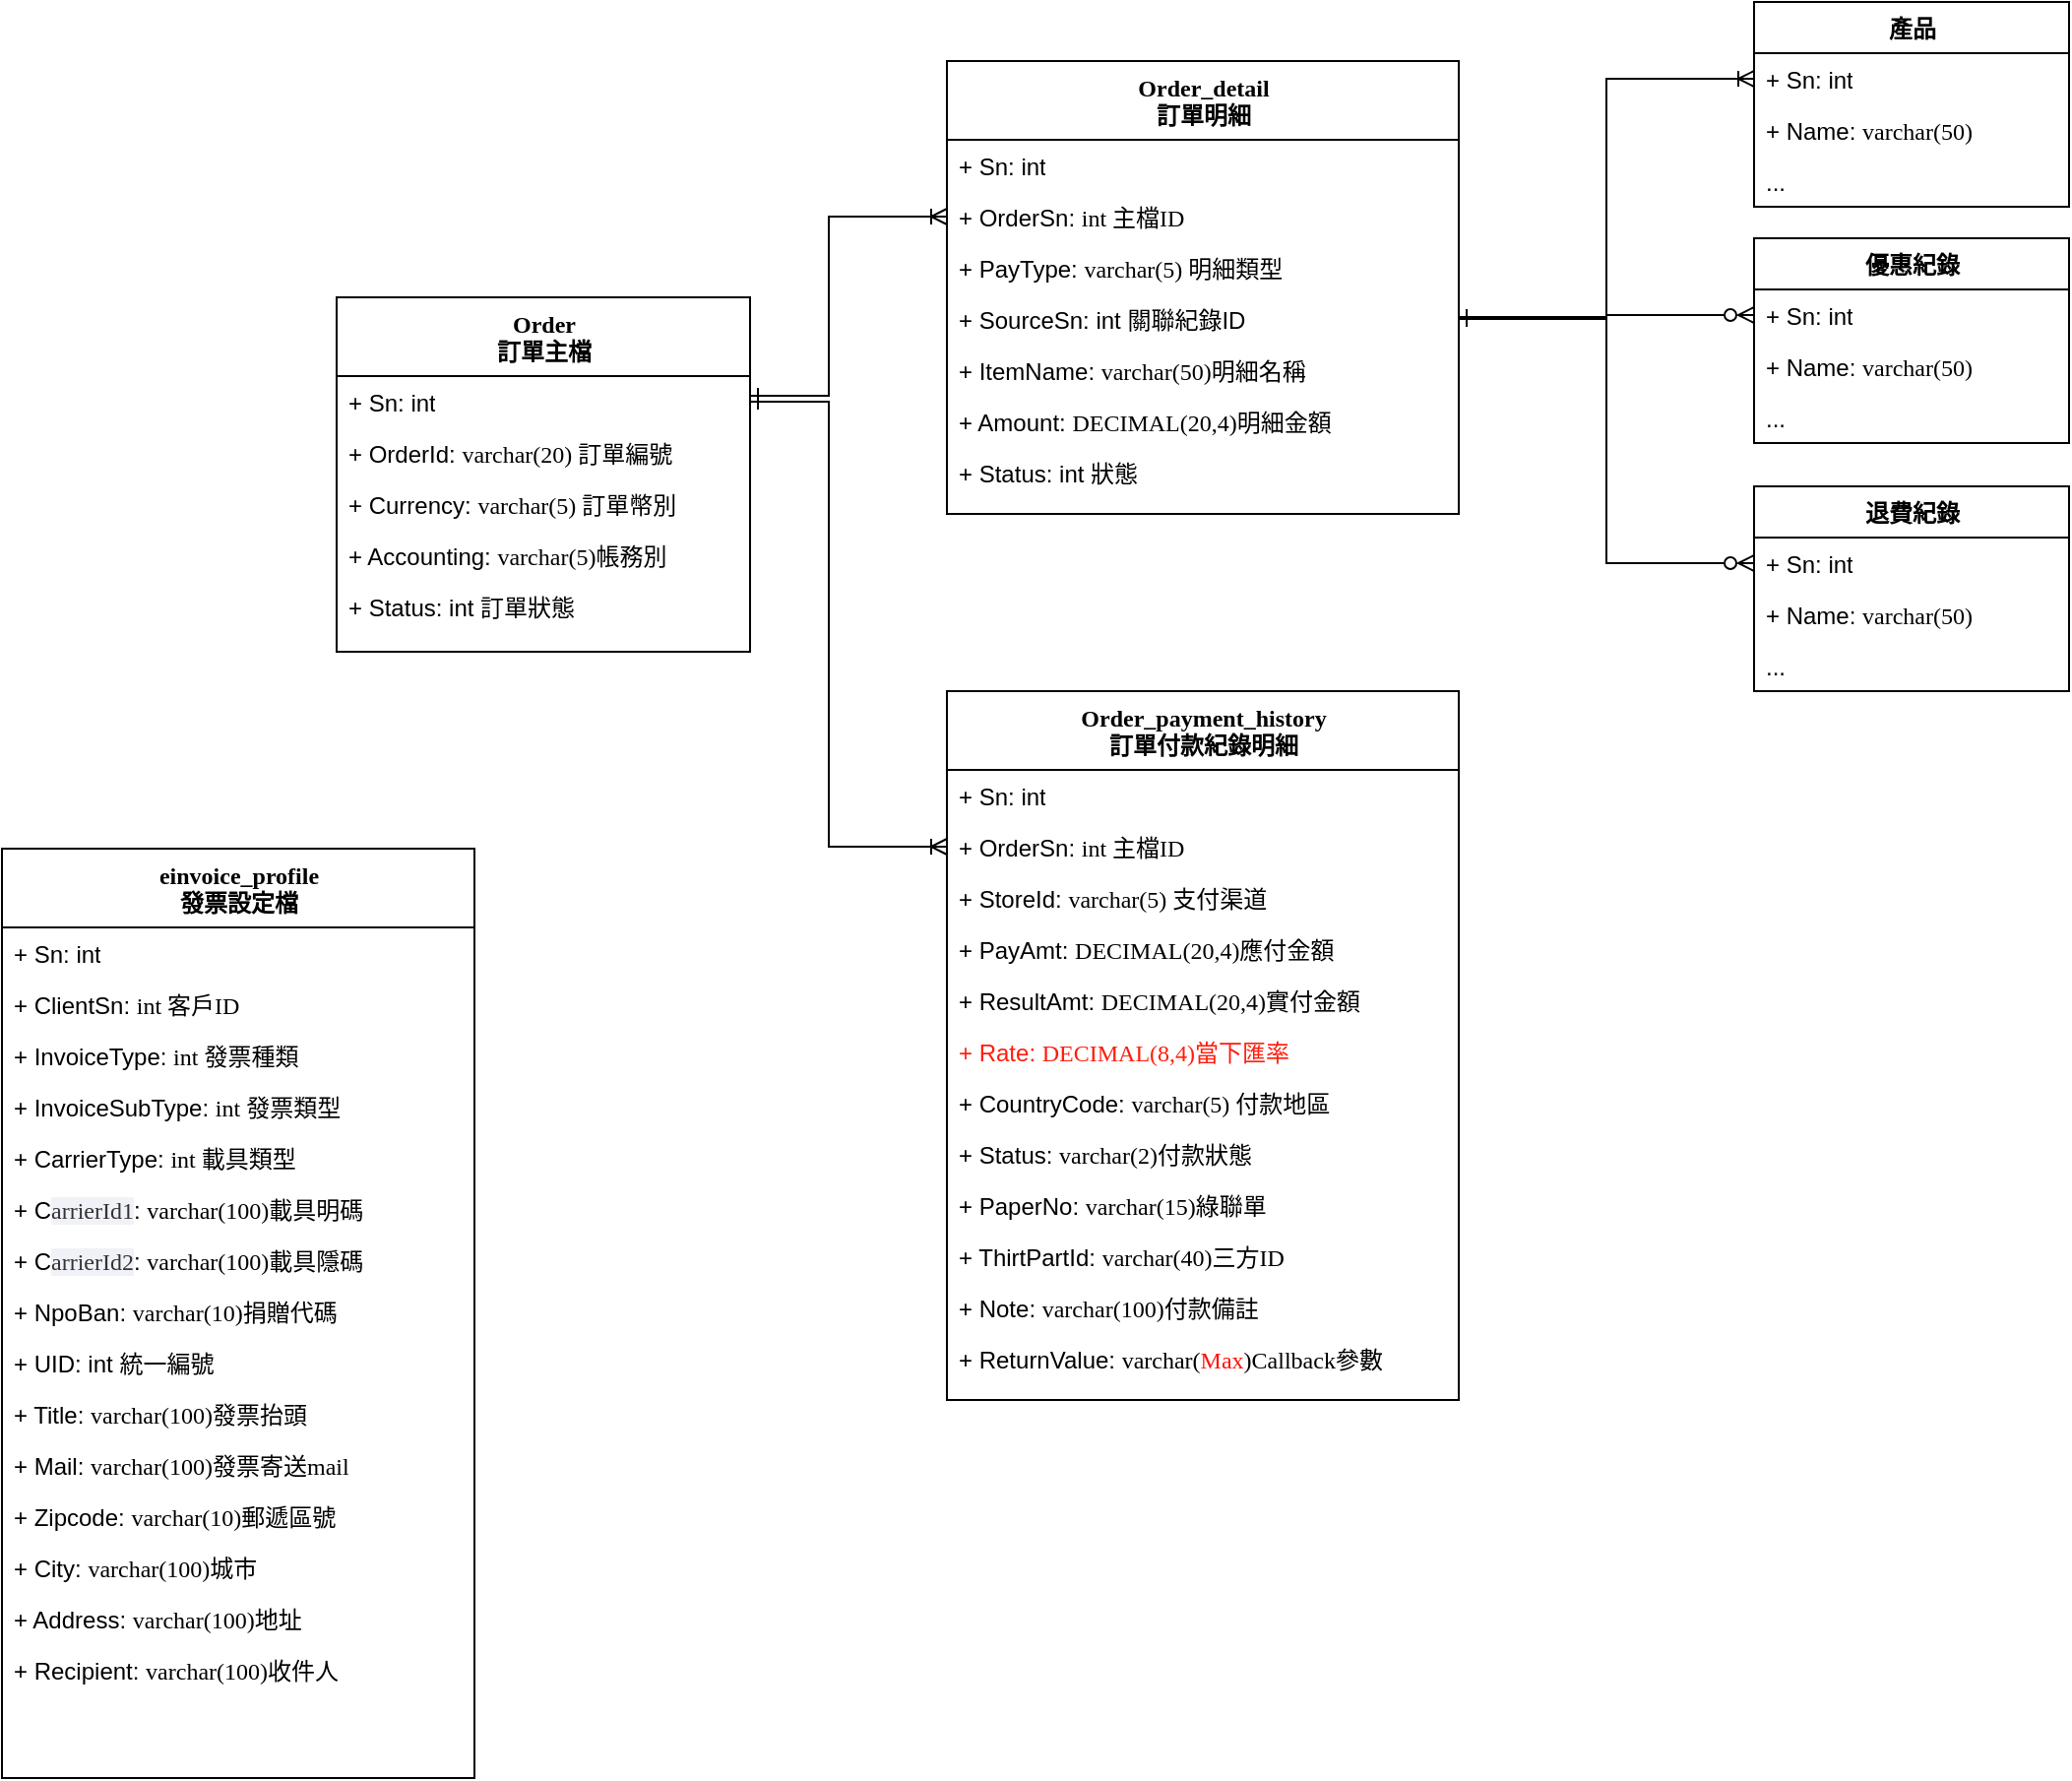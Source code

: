 <mxfile version="20.4.2" type="device" pages="5"><diagram name="Page-1" id="9f46799a-70d6-7492-0946-bef42562c5a5"><mxGraphModel dx="2668" dy="1438" grid="1" gridSize="10" guides="1" tooltips="1" connect="1" arrows="1" fold="1" page="1" pageScale="1" pageWidth="1100" pageHeight="850" background="none" math="0" shadow="0"><root><mxCell id="0"/><mxCell id="1" parent="0"/><mxCell id="JV2RdxhC_EIh5Uz_IQVz-21" style="edgeStyle=orthogonalEdgeStyle;rounded=0;orthogonalLoop=1;jettySize=auto;html=1;entryX=0;entryY=0.5;entryDx=0;entryDy=0;startArrow=ERone;startFill=0;endArrow=ERoneToMany;endFill=0;" edge="1" parent="1" source="JV2RdxhC_EIh5Uz_IQVz-2" target="JV2RdxhC_EIh5Uz_IQVz-14"><mxGeometry relative="1" as="geometry"><Array as="points"><mxPoint x="460" y="210"/><mxPoint x="460" y="119"/></Array></mxGeometry></mxCell><mxCell id="JV2RdxhC_EIh5Uz_IQVz-2" value="Order&lt;br&gt;訂單主檔" style="swimlane;html=1;fontStyle=1;align=center;verticalAlign=top;childLayout=stackLayout;horizontal=1;startSize=40;horizontalStack=0;resizeParent=1;resizeLast=0;collapsible=1;marginBottom=0;swimlaneFillColor=#ffffff;rounded=0;shadow=0;comic=0;labelBackgroundColor=none;strokeWidth=1;fillColor=none;fontFamily=Verdana;fontSize=12" vertex="1" parent="1"><mxGeometry x="210" y="160" width="210" height="180" as="geometry"/></mxCell><mxCell id="JV2RdxhC_EIh5Uz_IQVz-3" value="+ Sn: int" style="text;html=1;strokeColor=none;fillColor=none;align=left;verticalAlign=top;spacingLeft=4;spacingRight=4;whiteSpace=wrap;overflow=hidden;rotatable=0;points=[[0,0.5],[1,0.5]];portConstraint=eastwest;" vertex="1" parent="JV2RdxhC_EIh5Uz_IQVz-2"><mxGeometry y="40" width="210" height="26" as="geometry"/></mxCell><mxCell id="JV2RdxhC_EIh5Uz_IQVz-4" value="+ OrderId:&amp;nbsp;&lt;span style=&quot;font-family: 宋体; text-align: center; background-color: rgb(255, 255, 255);&quot;&gt;varchar(20) 訂單編號&lt;/span&gt;" style="text;html=1;strokeColor=none;fillColor=none;align=left;verticalAlign=top;spacingLeft=4;spacingRight=4;whiteSpace=wrap;overflow=hidden;rotatable=0;points=[[0,0.5],[1,0.5]];portConstraint=eastwest;" vertex="1" parent="JV2RdxhC_EIh5Uz_IQVz-2"><mxGeometry y="66" width="210" height="26" as="geometry"/></mxCell><mxCell id="JV2RdxhC_EIh5Uz_IQVz-5" value="+ Currency:&amp;nbsp;&lt;span style=&quot;font-family: 宋体; text-align: center; background-color: rgb(255, 255, 255);&quot;&gt;varchar(5) 訂單幣別&lt;/span&gt;" style="text;html=1;strokeColor=none;fillColor=none;align=left;verticalAlign=top;spacingLeft=4;spacingRight=4;whiteSpace=wrap;overflow=hidden;rotatable=0;points=[[0,0.5],[1,0.5]];portConstraint=eastwest;" vertex="1" parent="JV2RdxhC_EIh5Uz_IQVz-2"><mxGeometry y="92" width="210" height="26" as="geometry"/></mxCell><mxCell id="JV2RdxhC_EIh5Uz_IQVz-6" value="+ Accounting:&amp;nbsp;&lt;span style=&quot;font-family: 宋体; text-align: center; background-color: rgb(255, 255, 255);&quot;&gt;varchar(5)帳務別&lt;/span&gt;" style="text;html=1;strokeColor=none;fillColor=none;align=left;verticalAlign=top;spacingLeft=4;spacingRight=4;whiteSpace=wrap;overflow=hidden;rotatable=0;points=[[0,0.5],[1,0.5]];portConstraint=eastwest;" vertex="1" parent="JV2RdxhC_EIh5Uz_IQVz-2"><mxGeometry y="118" width="210" height="26" as="geometry"/></mxCell><mxCell id="JV2RdxhC_EIh5Uz_IQVz-7" value="+ Status: int&amp;nbsp;&lt;span style=&quot;font-family: 宋体; text-align: center; background-color: rgb(255, 255, 255);&quot;&gt;訂單狀態&lt;/span&gt;" style="text;html=1;strokeColor=none;fillColor=none;align=left;verticalAlign=top;spacingLeft=4;spacingRight=4;whiteSpace=wrap;overflow=hidden;rotatable=0;points=[[0,0.5],[1,0.5]];portConstraint=eastwest;" vertex="1" parent="JV2RdxhC_EIh5Uz_IQVz-2"><mxGeometry y="144" width="210" height="26" as="geometry"/></mxCell><mxCell id="JV2RdxhC_EIh5Uz_IQVz-12" value="Order_detail&lt;br&gt;訂單明細" style="swimlane;html=1;fontStyle=1;align=center;verticalAlign=top;childLayout=stackLayout;horizontal=1;startSize=40;horizontalStack=0;resizeParent=1;resizeLast=0;collapsible=1;marginBottom=0;swimlaneFillColor=#ffffff;rounded=0;shadow=0;comic=0;labelBackgroundColor=none;strokeWidth=1;fillColor=none;fontFamily=Verdana;fontSize=12" vertex="1" parent="1"><mxGeometry x="520" y="40" width="260" height="230" as="geometry"/></mxCell><mxCell id="JV2RdxhC_EIh5Uz_IQVz-13" value="+ Sn: int" style="text;html=1;strokeColor=none;fillColor=none;align=left;verticalAlign=top;spacingLeft=4;spacingRight=4;whiteSpace=wrap;overflow=hidden;rotatable=0;points=[[0,0.5],[1,0.5]];portConstraint=eastwest;" vertex="1" parent="JV2RdxhC_EIh5Uz_IQVz-12"><mxGeometry y="40" width="260" height="26" as="geometry"/></mxCell><mxCell id="JV2RdxhC_EIh5Uz_IQVz-14" value="+ OrderSn:&amp;nbsp;&lt;span style=&quot;font-family: 宋体; text-align: center; background-color: rgb(255, 255, 255);&quot;&gt;int 主檔ID&lt;/span&gt;" style="text;html=1;strokeColor=none;fillColor=none;align=left;verticalAlign=top;spacingLeft=4;spacingRight=4;whiteSpace=wrap;overflow=hidden;rotatable=0;points=[[0,0.5],[1,0.5]];portConstraint=eastwest;" vertex="1" parent="JV2RdxhC_EIh5Uz_IQVz-12"><mxGeometry y="66" width="260" height="26" as="geometry"/></mxCell><mxCell id="JV2RdxhC_EIh5Uz_IQVz-15" value="+ PayType:&amp;nbsp;&lt;span style=&quot;font-family: 宋体; text-align: center; background-color: rgb(255, 255, 255);&quot;&gt;varchar(5) 明細類型&lt;/span&gt;" style="text;html=1;strokeColor=none;fillColor=none;align=left;verticalAlign=top;spacingLeft=4;spacingRight=4;whiteSpace=wrap;overflow=hidden;rotatable=0;points=[[0,0.5],[1,0.5]];portConstraint=eastwest;" vertex="1" parent="JV2RdxhC_EIh5Uz_IQVz-12"><mxGeometry y="92" width="260" height="26" as="geometry"/></mxCell><mxCell id="JV2RdxhC_EIh5Uz_IQVz-16" value="&lt;div style=&quot;text-align: center;&quot;&gt;&lt;span style=&quot;background-color: initial;&quot;&gt;+ SourceSn: int 關聯紀錄ID&lt;/span&gt;&lt;/div&gt;" style="text;html=1;strokeColor=none;fillColor=none;align=left;verticalAlign=top;spacingLeft=4;spacingRight=4;whiteSpace=wrap;overflow=hidden;rotatable=0;points=[[0,0.5],[1,0.5]];portConstraint=eastwest;" vertex="1" parent="JV2RdxhC_EIh5Uz_IQVz-12"><mxGeometry y="118" width="260" height="26" as="geometry"/></mxCell><mxCell id="JV2RdxhC_EIh5Uz_IQVz-17" value="+ ItemName:&amp;nbsp;&lt;span style=&quot;font-family: 宋体; text-align: center; background-color: rgb(255, 255, 255);&quot;&gt;varchar(50)明細名稱&lt;/span&gt;" style="text;html=1;strokeColor=none;fillColor=none;align=left;verticalAlign=top;spacingLeft=4;spacingRight=4;whiteSpace=wrap;overflow=hidden;rotatable=0;points=[[0,0.5],[1,0.5]];portConstraint=eastwest;" vertex="1" parent="JV2RdxhC_EIh5Uz_IQVz-12"><mxGeometry y="144" width="260" height="26" as="geometry"/></mxCell><mxCell id="JV2RdxhC_EIh5Uz_IQVz-18" value="&lt;div style=&quot;text-align: center;&quot;&gt;&lt;span style=&quot;background-color: initial;&quot;&gt;+ Amount:&amp;nbsp;&lt;/span&gt;&lt;span style=&quot;font-family: 宋体; background-color: rgb(255, 255, 255);&quot;&gt;DECIMAL(20,4)&lt;/span&gt;&lt;font face=&quot;宋体&quot;&gt;&lt;span style=&quot;background-color: rgb(255, 255, 255);&quot;&gt;明細金額&lt;/span&gt;&lt;/font&gt;&lt;/div&gt;" style="text;html=1;strokeColor=none;fillColor=none;align=left;verticalAlign=top;spacingLeft=4;spacingRight=4;whiteSpace=wrap;overflow=hidden;rotatable=0;points=[[0,0.5],[1,0.5]];portConstraint=eastwest;" vertex="1" parent="JV2RdxhC_EIh5Uz_IQVz-12"><mxGeometry y="170" width="260" height="26" as="geometry"/></mxCell><mxCell id="JV2RdxhC_EIh5Uz_IQVz-80" value="+ Status: int&amp;nbsp;&lt;span style=&quot;font-family: 宋体; text-align: center; background-color: rgb(255, 255, 255);&quot;&gt;狀態&lt;/span&gt;" style="text;html=1;strokeColor=none;fillColor=none;align=left;verticalAlign=top;spacingLeft=4;spacingRight=4;whiteSpace=wrap;overflow=hidden;rotatable=0;points=[[0,0.5],[1,0.5]];portConstraint=eastwest;" vertex="1" parent="JV2RdxhC_EIh5Uz_IQVz-12"><mxGeometry y="196" width="260" height="26" as="geometry"/></mxCell><mxCell id="JV2RdxhC_EIh5Uz_IQVz-24" value="Order_payment_history&lt;br&gt;訂單付款紀錄明細" style="swimlane;html=1;fontStyle=1;align=center;verticalAlign=top;childLayout=stackLayout;horizontal=1;startSize=40;horizontalStack=0;resizeParent=1;resizeLast=0;collapsible=1;marginBottom=0;swimlaneFillColor=#ffffff;rounded=0;shadow=0;comic=0;labelBackgroundColor=none;strokeWidth=1;fillColor=none;fontFamily=Verdana;fontSize=12" vertex="1" parent="1"><mxGeometry x="520" y="360" width="260" height="360" as="geometry"/></mxCell><mxCell id="JV2RdxhC_EIh5Uz_IQVz-25" value="+ Sn: int" style="text;html=1;strokeColor=none;fillColor=none;align=left;verticalAlign=top;spacingLeft=4;spacingRight=4;whiteSpace=wrap;overflow=hidden;rotatable=0;points=[[0,0.5],[1,0.5]];portConstraint=eastwest;" vertex="1" parent="JV2RdxhC_EIh5Uz_IQVz-24"><mxGeometry y="40" width="260" height="26" as="geometry"/></mxCell><mxCell id="JV2RdxhC_EIh5Uz_IQVz-26" value="+ OrderSn:&amp;nbsp;&lt;span style=&quot;font-family: 宋体; text-align: center; background-color: rgb(255, 255, 255);&quot;&gt;int 主檔ID&lt;/span&gt;" style="text;html=1;strokeColor=none;fillColor=none;align=left;verticalAlign=top;spacingLeft=4;spacingRight=4;whiteSpace=wrap;overflow=hidden;rotatable=0;points=[[0,0.5],[1,0.5]];portConstraint=eastwest;" vertex="1" parent="JV2RdxhC_EIh5Uz_IQVz-24"><mxGeometry y="66" width="260" height="26" as="geometry"/></mxCell><mxCell id="JV2RdxhC_EIh5Uz_IQVz-27" value="+ StoreId:&amp;nbsp;&lt;span style=&quot;font-family: 宋体; text-align: center; background-color: rgb(255, 255, 255);&quot;&gt;varchar(5) 支付渠道&lt;/span&gt;" style="text;html=1;strokeColor=none;fillColor=none;align=left;verticalAlign=top;spacingLeft=4;spacingRight=4;whiteSpace=wrap;overflow=hidden;rotatable=0;points=[[0,0.5],[1,0.5]];portConstraint=eastwest;" vertex="1" parent="JV2RdxhC_EIh5Uz_IQVz-24"><mxGeometry y="92" width="260" height="26" as="geometry"/></mxCell><mxCell id="JV2RdxhC_EIh5Uz_IQVz-28" value="&lt;div style=&quot;text-align: center;&quot;&gt;&lt;span style=&quot;text-align: left;&quot;&gt;+ PayAmt:&amp;nbsp;&lt;/span&gt;&lt;span style=&quot;font-family: 宋体; background-color: rgb(255, 255, 255);&quot;&gt;DECIMAL(20,4)應付&lt;/span&gt;&lt;font face=&quot;宋体&quot;&gt;&lt;span style=&quot;background-color: rgb(255, 255, 255);&quot;&gt;金額&lt;/span&gt;&lt;/font&gt;&lt;br&gt;&lt;/div&gt;" style="text;html=1;strokeColor=none;fillColor=none;align=left;verticalAlign=top;spacingLeft=4;spacingRight=4;whiteSpace=wrap;overflow=hidden;rotatable=0;points=[[0,0.5],[1,0.5]];portConstraint=eastwest;" vertex="1" parent="JV2RdxhC_EIh5Uz_IQVz-24"><mxGeometry y="118" width="260" height="26" as="geometry"/></mxCell><mxCell id="JV2RdxhC_EIh5Uz_IQVz-29" value="+ ResultAmt:&amp;nbsp;&lt;span style=&quot;text-align: center; font-family: 宋体; background-color: rgb(255, 255, 255);&quot;&gt;DECIMAL(20,4)實付&lt;/span&gt;&lt;font style=&quot;text-align: center;&quot; face=&quot;宋体&quot;&gt;&lt;span style=&quot;background-color: rgb(255, 255, 255);&quot;&gt;金額&lt;/span&gt;&lt;/font&gt;" style="text;html=1;strokeColor=none;fillColor=none;align=left;verticalAlign=top;spacingLeft=4;spacingRight=4;whiteSpace=wrap;overflow=hidden;rotatable=0;points=[[0,0.5],[1,0.5]];portConstraint=eastwest;" vertex="1" parent="JV2RdxhC_EIh5Uz_IQVz-24"><mxGeometry y="144" width="260" height="26" as="geometry"/></mxCell><mxCell id="JV2RdxhC_EIh5Uz_IQVz-31" value="&lt;div style=&quot;text-align: center;&quot;&gt;&lt;font color=&quot;#ff1d0d&quot;&gt;&lt;span style=&quot;background-color: initial;&quot;&gt;+ Rate:&amp;nbsp;&lt;/span&gt;&lt;span style=&quot;font-family: 宋体; background-color: rgb(255, 255, 255);&quot;&gt;DECIMAL(8,4)當下匯率&lt;/span&gt;&lt;/font&gt;&lt;/div&gt;" style="text;html=1;strokeColor=none;fillColor=none;align=left;verticalAlign=top;spacingLeft=4;spacingRight=4;whiteSpace=wrap;overflow=hidden;rotatable=0;points=[[0,0.5],[1,0.5]];portConstraint=eastwest;" vertex="1" parent="JV2RdxhC_EIh5Uz_IQVz-24"><mxGeometry y="170" width="260" height="26" as="geometry"/></mxCell><mxCell id="JV2RdxhC_EIh5Uz_IQVz-32" value="&lt;div style=&quot;text-align: center;&quot;&gt;&lt;span style=&quot;background-color: initial;&quot;&gt;+ CountryCode:&amp;nbsp;&lt;/span&gt;&lt;span style=&quot;font-family: 宋体; background-color: rgb(255, 255, 255);&quot;&gt;varchar(5) 付款地區&lt;/span&gt;&lt;/div&gt;" style="text;html=1;strokeColor=none;fillColor=none;align=left;verticalAlign=top;spacingLeft=4;spacingRight=4;whiteSpace=wrap;overflow=hidden;rotatable=0;points=[[0,0.5],[1,0.5]];portConstraint=eastwest;" vertex="1" parent="JV2RdxhC_EIh5Uz_IQVz-24"><mxGeometry y="196" width="260" height="26" as="geometry"/></mxCell><mxCell id="JV2RdxhC_EIh5Uz_IQVz-50" value="+ Status:&amp;nbsp;&lt;span style=&quot;font-family: 宋体; text-align: center; background-color: rgb(255, 255, 255);&quot;&gt;varchar(2)付款狀態&lt;/span&gt;" style="text;html=1;strokeColor=none;fillColor=none;align=left;verticalAlign=top;spacingLeft=4;spacingRight=4;whiteSpace=wrap;overflow=hidden;rotatable=0;points=[[0,0.5],[1,0.5]];portConstraint=eastwest;" vertex="1" parent="JV2RdxhC_EIh5Uz_IQVz-24"><mxGeometry y="222" width="260" height="26" as="geometry"/></mxCell><mxCell id="JV2RdxhC_EIh5Uz_IQVz-51" value="+ PaperNo:&amp;nbsp;&lt;span style=&quot;font-family: 宋体; text-align: center; background-color: rgb(255, 255, 255);&quot;&gt;varchar(15)綠聯單&lt;/span&gt;" style="text;html=1;strokeColor=none;fillColor=none;align=left;verticalAlign=top;spacingLeft=4;spacingRight=4;whiteSpace=wrap;overflow=hidden;rotatable=0;points=[[0,0.5],[1,0.5]];portConstraint=eastwest;" vertex="1" parent="JV2RdxhC_EIh5Uz_IQVz-24"><mxGeometry y="248" width="260" height="26" as="geometry"/></mxCell><mxCell id="JV2RdxhC_EIh5Uz_IQVz-52" value="+ ThirtPartId:&amp;nbsp;&lt;span style=&quot;font-family: 宋体; text-align: center; background-color: rgb(255, 255, 255);&quot;&gt;varchar(40)三方ID&lt;/span&gt;" style="text;html=1;strokeColor=none;fillColor=none;align=left;verticalAlign=top;spacingLeft=4;spacingRight=4;whiteSpace=wrap;overflow=hidden;rotatable=0;points=[[0,0.5],[1,0.5]];portConstraint=eastwest;" vertex="1" parent="JV2RdxhC_EIh5Uz_IQVz-24"><mxGeometry y="274" width="260" height="26" as="geometry"/></mxCell><mxCell id="JV2RdxhC_EIh5Uz_IQVz-53" value="+ Note:&amp;nbsp;&lt;span style=&quot;font-family: 宋体; text-align: center; background-color: rgb(255, 255, 255);&quot;&gt;varchar(100)付款備註&lt;/span&gt;" style="text;html=1;strokeColor=none;fillColor=none;align=left;verticalAlign=top;spacingLeft=4;spacingRight=4;whiteSpace=wrap;overflow=hidden;rotatable=0;points=[[0,0.5],[1,0.5]];portConstraint=eastwest;" vertex="1" parent="JV2RdxhC_EIh5Uz_IQVz-24"><mxGeometry y="300" width="260" height="26" as="geometry"/></mxCell><mxCell id="JV2RdxhC_EIh5Uz_IQVz-54" value="+ ReturnValue:&amp;nbsp;&lt;span style=&quot;font-family: 宋体; text-align: center; background-color: rgb(255, 255, 255);&quot;&gt;varchar(&lt;font color=&quot;#ff1008&quot;&gt;Max&lt;/font&gt;)Callback參數&lt;/span&gt;" style="text;html=1;strokeColor=none;fillColor=none;align=left;verticalAlign=top;spacingLeft=4;spacingRight=4;whiteSpace=wrap;overflow=hidden;rotatable=0;points=[[0,0.5],[1,0.5]];portConstraint=eastwest;" vertex="1" parent="JV2RdxhC_EIh5Uz_IQVz-24"><mxGeometry y="326" width="260" height="26" as="geometry"/></mxCell><mxCell id="JV2RdxhC_EIh5Uz_IQVz-33" style="edgeStyle=orthogonalEdgeStyle;rounded=0;orthogonalLoop=1;jettySize=auto;html=1;entryX=0;entryY=0.5;entryDx=0;entryDy=0;startArrow=ERone;startFill=0;endArrow=ERoneToMany;endFill=0;" edge="1" parent="1" source="JV2RdxhC_EIh5Uz_IQVz-3" target="JV2RdxhC_EIh5Uz_IQVz-26"><mxGeometry relative="1" as="geometry"><Array as="points"><mxPoint x="460" y="213"/><mxPoint x="460" y="439"/></Array></mxGeometry></mxCell><mxCell id="JV2RdxhC_EIh5Uz_IQVz-34" value="產品" style="swimlane;html=1;fontStyle=1;align=center;verticalAlign=top;childLayout=stackLayout;horizontal=1;startSize=26;horizontalStack=0;resizeParent=1;resizeLast=0;collapsible=1;marginBottom=0;swimlaneFillColor=#ffffff;rounded=0;shadow=0;comic=0;labelBackgroundColor=none;strokeWidth=1;fillColor=none;fontFamily=Verdana;fontSize=12" vertex="1" parent="1"><mxGeometry x="930" y="10" width="160" height="104" as="geometry"/></mxCell><mxCell id="JV2RdxhC_EIh5Uz_IQVz-35" value="+ Sn: int" style="text;html=1;strokeColor=none;fillColor=none;align=left;verticalAlign=top;spacingLeft=4;spacingRight=4;whiteSpace=wrap;overflow=hidden;rotatable=0;points=[[0,0.5],[1,0.5]];portConstraint=eastwest;" vertex="1" parent="JV2RdxhC_EIh5Uz_IQVz-34"><mxGeometry y="26" width="160" height="26" as="geometry"/></mxCell><mxCell id="JV2RdxhC_EIh5Uz_IQVz-37" value="+ Name:&amp;nbsp;&lt;span style=&quot;font-family: 宋体; text-align: center; background-color: rgb(255, 255, 255);&quot;&gt;varchar(50)&lt;/span&gt;" style="text;html=1;strokeColor=none;fillColor=none;align=left;verticalAlign=top;spacingLeft=4;spacingRight=4;whiteSpace=wrap;overflow=hidden;rotatable=0;points=[[0,0.5],[1,0.5]];portConstraint=eastwest;" vertex="1" parent="JV2RdxhC_EIh5Uz_IQVz-34"><mxGeometry y="52" width="160" height="26" as="geometry"/></mxCell><mxCell id="JV2RdxhC_EIh5Uz_IQVz-38" value="..." style="text;html=1;strokeColor=none;fillColor=none;align=left;verticalAlign=top;spacingLeft=4;spacingRight=4;whiteSpace=wrap;overflow=hidden;rotatable=0;points=[[0,0.5],[1,0.5]];portConstraint=eastwest;" vertex="1" parent="JV2RdxhC_EIh5Uz_IQVz-34"><mxGeometry y="78" width="160" height="26" as="geometry"/></mxCell><mxCell id="JV2RdxhC_EIh5Uz_IQVz-39" style="edgeStyle=orthogonalEdgeStyle;rounded=0;orthogonalLoop=1;jettySize=auto;html=1;entryX=0;entryY=0.5;entryDx=0;entryDy=0;startArrow=ERone;startFill=0;endArrow=ERoneToMany;endFill=0;" edge="1" parent="1" source="JV2RdxhC_EIh5Uz_IQVz-16" target="JV2RdxhC_EIh5Uz_IQVz-35"><mxGeometry relative="1" as="geometry"/></mxCell><mxCell id="JV2RdxhC_EIh5Uz_IQVz-40" value="優惠紀錄" style="swimlane;html=1;fontStyle=1;align=center;verticalAlign=top;childLayout=stackLayout;horizontal=1;startSize=26;horizontalStack=0;resizeParent=1;resizeLast=0;collapsible=1;marginBottom=0;swimlaneFillColor=#ffffff;rounded=0;shadow=0;comic=0;labelBackgroundColor=none;strokeWidth=1;fillColor=none;fontFamily=Verdana;fontSize=12" vertex="1" parent="1"><mxGeometry x="930" y="130" width="160" height="104" as="geometry"/></mxCell><mxCell id="JV2RdxhC_EIh5Uz_IQVz-41" value="+ Sn: int" style="text;html=1;strokeColor=none;fillColor=none;align=left;verticalAlign=top;spacingLeft=4;spacingRight=4;whiteSpace=wrap;overflow=hidden;rotatable=0;points=[[0,0.5],[1,0.5]];portConstraint=eastwest;" vertex="1" parent="JV2RdxhC_EIh5Uz_IQVz-40"><mxGeometry y="26" width="160" height="26" as="geometry"/></mxCell><mxCell id="JV2RdxhC_EIh5Uz_IQVz-42" value="+ Name:&amp;nbsp;&lt;span style=&quot;font-family: 宋体; text-align: center; background-color: rgb(255, 255, 255);&quot;&gt;varchar(50)&lt;/span&gt;" style="text;html=1;strokeColor=none;fillColor=none;align=left;verticalAlign=top;spacingLeft=4;spacingRight=4;whiteSpace=wrap;overflow=hidden;rotatable=0;points=[[0,0.5],[1,0.5]];portConstraint=eastwest;" vertex="1" parent="JV2RdxhC_EIh5Uz_IQVz-40"><mxGeometry y="52" width="160" height="26" as="geometry"/></mxCell><mxCell id="JV2RdxhC_EIh5Uz_IQVz-43" value="..." style="text;html=1;strokeColor=none;fillColor=none;align=left;verticalAlign=top;spacingLeft=4;spacingRight=4;whiteSpace=wrap;overflow=hidden;rotatable=0;points=[[0,0.5],[1,0.5]];portConstraint=eastwest;" vertex="1" parent="JV2RdxhC_EIh5Uz_IQVz-40"><mxGeometry y="78" width="160" height="26" as="geometry"/></mxCell><mxCell id="JV2RdxhC_EIh5Uz_IQVz-44" value="退費紀錄" style="swimlane;html=1;fontStyle=1;align=center;verticalAlign=top;childLayout=stackLayout;horizontal=1;startSize=26;horizontalStack=0;resizeParent=1;resizeLast=0;collapsible=1;marginBottom=0;swimlaneFillColor=#ffffff;rounded=0;shadow=0;comic=0;labelBackgroundColor=none;strokeWidth=1;fillColor=none;fontFamily=Verdana;fontSize=12" vertex="1" parent="1"><mxGeometry x="930" y="256" width="160" height="104" as="geometry"/></mxCell><mxCell id="JV2RdxhC_EIh5Uz_IQVz-45" value="+ Sn: int" style="text;html=1;strokeColor=none;fillColor=none;align=left;verticalAlign=top;spacingLeft=4;spacingRight=4;whiteSpace=wrap;overflow=hidden;rotatable=0;points=[[0,0.5],[1,0.5]];portConstraint=eastwest;" vertex="1" parent="JV2RdxhC_EIh5Uz_IQVz-44"><mxGeometry y="26" width="160" height="26" as="geometry"/></mxCell><mxCell id="JV2RdxhC_EIh5Uz_IQVz-46" value="+ Name:&amp;nbsp;&lt;span style=&quot;font-family: 宋体; text-align: center; background-color: rgb(255, 255, 255);&quot;&gt;varchar(50)&lt;/span&gt;" style="text;html=1;strokeColor=none;fillColor=none;align=left;verticalAlign=top;spacingLeft=4;spacingRight=4;whiteSpace=wrap;overflow=hidden;rotatable=0;points=[[0,0.5],[1,0.5]];portConstraint=eastwest;" vertex="1" parent="JV2RdxhC_EIh5Uz_IQVz-44"><mxGeometry y="52" width="160" height="26" as="geometry"/></mxCell><mxCell id="JV2RdxhC_EIh5Uz_IQVz-47" value="..." style="text;html=1;strokeColor=none;fillColor=none;align=left;verticalAlign=top;spacingLeft=4;spacingRight=4;whiteSpace=wrap;overflow=hidden;rotatable=0;points=[[0,0.5],[1,0.5]];portConstraint=eastwest;" vertex="1" parent="JV2RdxhC_EIh5Uz_IQVz-44"><mxGeometry y="78" width="160" height="26" as="geometry"/></mxCell><mxCell id="JV2RdxhC_EIh5Uz_IQVz-48" style="edgeStyle=orthogonalEdgeStyle;rounded=0;orthogonalLoop=1;jettySize=auto;html=1;entryX=0;entryY=0.5;entryDx=0;entryDy=0;startArrow=ERone;startFill=0;endArrow=ERzeroToMany;endFill=0;" edge="1" parent="1" source="JV2RdxhC_EIh5Uz_IQVz-16" target="JV2RdxhC_EIh5Uz_IQVz-41"><mxGeometry relative="1" as="geometry"/></mxCell><mxCell id="JV2RdxhC_EIh5Uz_IQVz-49" style="edgeStyle=orthogonalEdgeStyle;rounded=0;orthogonalLoop=1;jettySize=auto;html=1;entryX=0;entryY=0.5;entryDx=0;entryDy=0;startArrow=ERone;startFill=0;endArrow=ERzeroToMany;endFill=0;" edge="1" parent="1" source="JV2RdxhC_EIh5Uz_IQVz-16" target="JV2RdxhC_EIh5Uz_IQVz-45"><mxGeometry relative="1" as="geometry"><Array as="points"><mxPoint x="855" y="170"/><mxPoint x="855" y="295"/></Array></mxGeometry></mxCell><mxCell id="JV2RdxhC_EIh5Uz_IQVz-55" value="einvoice_profile&lt;br&gt;發票設定檔" style="swimlane;html=1;fontStyle=1;align=center;verticalAlign=top;childLayout=stackLayout;horizontal=1;startSize=40;horizontalStack=0;resizeParent=1;resizeLast=0;collapsible=1;marginBottom=0;swimlaneFillColor=#ffffff;rounded=0;shadow=0;comic=0;labelBackgroundColor=none;strokeWidth=1;fillColor=none;fontFamily=Verdana;fontSize=12" vertex="1" parent="1"><mxGeometry x="40" y="440" width="240" height="472" as="geometry"/></mxCell><mxCell id="JV2RdxhC_EIh5Uz_IQVz-56" value="+ Sn: int" style="text;html=1;strokeColor=none;fillColor=none;align=left;verticalAlign=top;spacingLeft=4;spacingRight=4;whiteSpace=wrap;overflow=hidden;rotatable=0;points=[[0,0.5],[1,0.5]];portConstraint=eastwest;" vertex="1" parent="JV2RdxhC_EIh5Uz_IQVz-55"><mxGeometry y="40" width="240" height="26" as="geometry"/></mxCell><mxCell id="JV2RdxhC_EIh5Uz_IQVz-57" value="+ ClientSn:&amp;nbsp;&lt;span style=&quot;font-family: 宋体; text-align: center; background-color: rgb(255, 255, 255);&quot;&gt;int 客戶ID&lt;/span&gt;" style="text;html=1;strokeColor=none;fillColor=none;align=left;verticalAlign=top;spacingLeft=4;spacingRight=4;whiteSpace=wrap;overflow=hidden;rotatable=0;points=[[0,0.5],[1,0.5]];portConstraint=eastwest;" vertex="1" parent="JV2RdxhC_EIh5Uz_IQVz-55"><mxGeometry y="66" width="240" height="26" as="geometry"/></mxCell><mxCell id="JV2RdxhC_EIh5Uz_IQVz-67" value="+ InvoiceType:&amp;nbsp;&lt;span style=&quot;font-family: 宋体; text-align: center; background-color: rgb(255, 255, 255);&quot;&gt;int 發票種類&lt;/span&gt;" style="text;html=1;strokeColor=none;fillColor=none;align=left;verticalAlign=top;spacingLeft=4;spacingRight=4;whiteSpace=wrap;overflow=hidden;rotatable=0;points=[[0,0.5],[1,0.5]];portConstraint=eastwest;" vertex="1" parent="JV2RdxhC_EIh5Uz_IQVz-55"><mxGeometry y="92" width="240" height="26" as="geometry"/></mxCell><mxCell id="JV2RdxhC_EIh5Uz_IQVz-68" value="+ InvoiceSubType:&amp;nbsp;&lt;span style=&quot;font-family: 宋体; text-align: center; background-color: rgb(255, 255, 255);&quot;&gt;int 發票類型&lt;/span&gt;" style="text;html=1;strokeColor=none;fillColor=none;align=left;verticalAlign=top;spacingLeft=4;spacingRight=4;whiteSpace=wrap;overflow=hidden;rotatable=0;points=[[0,0.5],[1,0.5]];portConstraint=eastwest;" vertex="1" parent="JV2RdxhC_EIh5Uz_IQVz-55"><mxGeometry y="118" width="240" height="26" as="geometry"/></mxCell><mxCell id="JV2RdxhC_EIh5Uz_IQVz-69" value="+ CarrierType:&amp;nbsp;&lt;span style=&quot;font-family: 宋体; text-align: center; background-color: rgb(255, 255, 255);&quot;&gt;int 載具類型&lt;/span&gt;" style="text;html=1;strokeColor=none;fillColor=none;align=left;verticalAlign=top;spacingLeft=4;spacingRight=4;whiteSpace=wrap;overflow=hidden;rotatable=0;points=[[0,0.5],[1,0.5]];portConstraint=eastwest;" vertex="1" parent="JV2RdxhC_EIh5Uz_IQVz-55"><mxGeometry y="144" width="240" height="26" as="geometry"/></mxCell><mxCell id="JV2RdxhC_EIh5Uz_IQVz-70" value="+ C&lt;span style=&quot;color: rgb(51, 51, 51); font-family: 宋体; background-color: rgb(241, 242, 247);&quot;&gt;arrierId1&lt;/span&gt;:&amp;nbsp;&lt;span style=&quot;font-family: 宋体; text-align: center; background-color: rgb(255, 255, 255);&quot;&gt;varchar(100)載具明碼&lt;/span&gt;" style="text;html=1;strokeColor=none;fillColor=none;align=left;verticalAlign=top;spacingLeft=4;spacingRight=4;whiteSpace=wrap;overflow=hidden;rotatable=0;points=[[0,0.5],[1,0.5]];portConstraint=eastwest;" vertex="1" parent="JV2RdxhC_EIh5Uz_IQVz-55"><mxGeometry y="170" width="240" height="26" as="geometry"/></mxCell><mxCell id="JV2RdxhC_EIh5Uz_IQVz-71" value="+ C&lt;span style=&quot;color: rgb(51, 51, 51); font-family: 宋体; background-color: rgb(241, 242, 247);&quot;&gt;arrierId2&lt;/span&gt;:&amp;nbsp;&lt;span style=&quot;font-family: 宋体; text-align: center; background-color: rgb(255, 255, 255);&quot;&gt;varchar(100)載具隱碼&lt;/span&gt;" style="text;html=1;strokeColor=none;fillColor=none;align=left;verticalAlign=top;spacingLeft=4;spacingRight=4;whiteSpace=wrap;overflow=hidden;rotatable=0;points=[[0,0.5],[1,0.5]];portConstraint=eastwest;" vertex="1" parent="JV2RdxhC_EIh5Uz_IQVz-55"><mxGeometry y="196" width="240" height="26" as="geometry"/></mxCell><mxCell id="JV2RdxhC_EIh5Uz_IQVz-72" value="+ NpoBan:&amp;nbsp;&lt;span style=&quot;font-family: 宋体; text-align: center; background-color: rgb(255, 255, 255);&quot;&gt;varchar(10)捐贈代碼&lt;/span&gt;" style="text;html=1;strokeColor=none;fillColor=none;align=left;verticalAlign=top;spacingLeft=4;spacingRight=4;whiteSpace=wrap;overflow=hidden;rotatable=0;points=[[0,0.5],[1,0.5]];portConstraint=eastwest;" vertex="1" parent="JV2RdxhC_EIh5Uz_IQVz-55"><mxGeometry y="222" width="240" height="26" as="geometry"/></mxCell><mxCell id="JV2RdxhC_EIh5Uz_IQVz-73" value="+ UID: int&amp;nbsp;&lt;span style=&quot;font-family: 宋体; text-align: center; background-color: rgb(255, 255, 255);&quot;&gt;統一編號&lt;/span&gt;" style="text;html=1;strokeColor=none;fillColor=none;align=left;verticalAlign=top;spacingLeft=4;spacingRight=4;whiteSpace=wrap;overflow=hidden;rotatable=0;points=[[0,0.5],[1,0.5]];portConstraint=eastwest;" vertex="1" parent="JV2RdxhC_EIh5Uz_IQVz-55"><mxGeometry y="248" width="240" height="26" as="geometry"/></mxCell><mxCell id="JV2RdxhC_EIh5Uz_IQVz-74" value="+ Title:&amp;nbsp;&lt;span style=&quot;font-family: 宋体; text-align: center; background-color: rgb(255, 255, 255);&quot;&gt;varchar(100)發票抬頭&lt;/span&gt;" style="text;html=1;strokeColor=none;fillColor=none;align=left;verticalAlign=top;spacingLeft=4;spacingRight=4;whiteSpace=wrap;overflow=hidden;rotatable=0;points=[[0,0.5],[1,0.5]];portConstraint=eastwest;" vertex="1" parent="JV2RdxhC_EIh5Uz_IQVz-55"><mxGeometry y="274" width="240" height="26" as="geometry"/></mxCell><mxCell id="JV2RdxhC_EIh5Uz_IQVz-75" value="+ Mail:&amp;nbsp;&lt;span style=&quot;font-family: 宋体; text-align: center; background-color: rgb(255, 255, 255);&quot;&gt;varchar(100)發票寄送mail&lt;/span&gt;" style="text;html=1;strokeColor=none;fillColor=none;align=left;verticalAlign=top;spacingLeft=4;spacingRight=4;whiteSpace=wrap;overflow=hidden;rotatable=0;points=[[0,0.5],[1,0.5]];portConstraint=eastwest;" vertex="1" parent="JV2RdxhC_EIh5Uz_IQVz-55"><mxGeometry y="300" width="240" height="26" as="geometry"/></mxCell><mxCell id="JV2RdxhC_EIh5Uz_IQVz-76" value="+ Zipcode:&amp;nbsp;&lt;span style=&quot;font-family: 宋体; text-align: center; background-color: rgb(255, 255, 255);&quot;&gt;varchar(10)郵遞區號&lt;/span&gt;" style="text;html=1;strokeColor=none;fillColor=none;align=left;verticalAlign=top;spacingLeft=4;spacingRight=4;whiteSpace=wrap;overflow=hidden;rotatable=0;points=[[0,0.5],[1,0.5]];portConstraint=eastwest;" vertex="1" parent="JV2RdxhC_EIh5Uz_IQVz-55"><mxGeometry y="326" width="240" height="26" as="geometry"/></mxCell><mxCell id="JV2RdxhC_EIh5Uz_IQVz-78" value="&lt;div style=&quot;text-align: center;&quot;&gt;&lt;span style=&quot;background-color: initial;&quot;&gt;+ City:&amp;nbsp;&lt;/span&gt;&lt;span style=&quot;font-family: 宋体; text-align: center; background-color: rgb(255, 255, 255);&quot;&gt;varchar(100)&lt;/span&gt;&lt;span style=&quot;background-color: initial;&quot;&gt;&lt;font face=&quot;宋体&quot;&gt;城市&lt;/font&gt;&lt;/span&gt;&lt;/div&gt;" style="text;html=1;strokeColor=none;fillColor=none;align=left;verticalAlign=top;spacingLeft=4;spacingRight=4;whiteSpace=wrap;overflow=hidden;rotatable=0;points=[[0,0.5],[1,0.5]];portConstraint=eastwest;" vertex="1" parent="JV2RdxhC_EIh5Uz_IQVz-55"><mxGeometry y="352" width="240" height="26" as="geometry"/></mxCell><mxCell id="JV2RdxhC_EIh5Uz_IQVz-77" value="+ Address:&amp;nbsp;&lt;span style=&quot;font-family: 宋体; text-align: center; background-color: rgb(255, 255, 255);&quot;&gt;varchar(100)地址&lt;/span&gt;" style="text;html=1;strokeColor=none;fillColor=none;align=left;verticalAlign=top;spacingLeft=4;spacingRight=4;whiteSpace=wrap;overflow=hidden;rotatable=0;points=[[0,0.5],[1,0.5]];portConstraint=eastwest;" vertex="1" parent="JV2RdxhC_EIh5Uz_IQVz-55"><mxGeometry y="378" width="240" height="26" as="geometry"/></mxCell><mxCell id="JV2RdxhC_EIh5Uz_IQVz-79" value="+ Recipient:&amp;nbsp;&lt;span style=&quot;font-family: 宋体; text-align: center; background-color: rgb(255, 255, 255);&quot;&gt;varchar(100)收件人&lt;/span&gt;" style="text;html=1;strokeColor=none;fillColor=none;align=left;verticalAlign=top;spacingLeft=4;spacingRight=4;whiteSpace=wrap;overflow=hidden;rotatable=0;points=[[0,0.5],[1,0.5]];portConstraint=eastwest;" vertex="1" parent="JV2RdxhC_EIh5Uz_IQVz-55"><mxGeometry y="404" width="240" height="26" as="geometry"/></mxCell></root></mxGraphModel></diagram><diagram name="Page-1" id="jUp1h8r79M0OF2IIoMCt"><mxGraphModel dx="1422" dy="842" grid="1" gridSize="10" guides="1" tooltips="1" connect="1" arrows="1" fold="1" page="1" pageScale="1" pageWidth="850" pageHeight="1100" math="0" shadow="0" extFonts="Permanent Marker^https://fonts.googleapis.com/css?family=Permanent+Marker"><root><mxCell id="0"/><mxCell id="1" parent="0"/><mxCell id="C-vyLk0tnHw3VtMMgP7b-2" value="產品規格對映 ProductSpecMapping" style="shape=table;startSize=30;container=1;collapsible=1;childLayout=tableLayout;fixedRows=1;rowLines=0;fontStyle=1;align=center;resizeLast=1;" parent="1" vertex="1"><mxGeometry x="450" y="120" width="250" height="130" as="geometry"/></mxCell><mxCell id="C-vyLk0tnHw3VtMMgP7b-3" value="" style="shape=partialRectangle;collapsible=0;dropTarget=0;pointerEvents=0;fillColor=none;points=[[0,0.5],[1,0.5]];portConstraint=eastwest;top=0;left=0;right=0;bottom=1;" parent="C-vyLk0tnHw3VtMMgP7b-2" vertex="1"><mxGeometry y="30" width="250" height="30" as="geometry"/></mxCell><mxCell id="C-vyLk0tnHw3VtMMgP7b-4" value="PK" style="shape=partialRectangle;overflow=hidden;connectable=0;fillColor=none;top=0;left=0;bottom=0;right=0;fontStyle=1;" parent="C-vyLk0tnHw3VtMMgP7b-3" vertex="1"><mxGeometry width="30" height="30" as="geometry"><mxRectangle width="30" height="30" as="alternateBounds"/></mxGeometry></mxCell><mxCell id="C-vyLk0tnHw3VtMMgP7b-5" value="Sn" style="shape=partialRectangle;overflow=hidden;connectable=0;fillColor=none;top=0;left=0;bottom=0;right=0;align=left;spacingLeft=6;fontStyle=1;" parent="C-vyLk0tnHw3VtMMgP7b-3" vertex="1"><mxGeometry x="30" width="220" height="30" as="geometry"><mxRectangle width="220" height="30" as="alternateBounds"/></mxGeometry></mxCell><mxCell id="C-vyLk0tnHw3VtMMgP7b-6" value="" style="shape=partialRectangle;collapsible=0;dropTarget=0;pointerEvents=0;fillColor=none;points=[[0,0.5],[1,0.5]];portConstraint=eastwest;top=0;left=0;right=0;bottom=0;" parent="C-vyLk0tnHw3VtMMgP7b-2" vertex="1"><mxGeometry y="60" width="250" height="30" as="geometry"/></mxCell><mxCell id="C-vyLk0tnHw3VtMMgP7b-7" value="FK1" style="shape=partialRectangle;overflow=hidden;connectable=0;fillColor=none;top=0;left=0;bottom=0;right=0;" parent="C-vyLk0tnHw3VtMMgP7b-6" vertex="1"><mxGeometry width="30" height="30" as="geometry"><mxRectangle width="30" height="30" as="alternateBounds"/></mxGeometry></mxCell><mxCell id="C-vyLk0tnHw3VtMMgP7b-8" value="ProductNo 產品編號" style="shape=partialRectangle;overflow=hidden;connectable=0;fillColor=none;top=0;left=0;bottom=0;right=0;align=left;spacingLeft=6;" parent="C-vyLk0tnHw3VtMMgP7b-6" vertex="1"><mxGeometry x="30" width="220" height="30" as="geometry"><mxRectangle width="220" height="30" as="alternateBounds"/></mxGeometry></mxCell><mxCell id="C-vyLk0tnHw3VtMMgP7b-9" value="" style="shape=partialRectangle;collapsible=0;dropTarget=0;pointerEvents=0;fillColor=none;points=[[0,0.5],[1,0.5]];portConstraint=eastwest;top=0;left=0;right=0;bottom=0;" parent="C-vyLk0tnHw3VtMMgP7b-2" vertex="1"><mxGeometry y="90" width="250" height="30" as="geometry"/></mxCell><mxCell id="C-vyLk0tnHw3VtMMgP7b-10" value="" style="shape=partialRectangle;overflow=hidden;connectable=0;fillColor=none;top=0;left=0;bottom=0;right=0;" parent="C-vyLk0tnHw3VtMMgP7b-9" vertex="1"><mxGeometry width="30" height="30" as="geometry"><mxRectangle width="30" height="30" as="alternateBounds"/></mxGeometry></mxCell><mxCell id="C-vyLk0tnHw3VtMMgP7b-11" value="ProductSpecSn 產品帳務別" style="shape=partialRectangle;overflow=hidden;connectable=0;fillColor=none;top=0;left=0;bottom=0;right=0;align=left;spacingLeft=6;" parent="C-vyLk0tnHw3VtMMgP7b-9" vertex="1"><mxGeometry x="30" width="220" height="30" as="geometry"><mxRectangle width="220" height="30" as="alternateBounds"/></mxGeometry></mxCell><mxCell id="C-vyLk0tnHw3VtMMgP7b-13" value="產品規格 ProductSpec" style="shape=table;startSize=30;container=1;collapsible=1;childLayout=tableLayout;fixedRows=1;rowLines=0;fontStyle=1;align=center;resizeLast=1;" parent="1" vertex="1"><mxGeometry x="450" y="280" width="250" height="130" as="geometry"/></mxCell><mxCell id="C-vyLk0tnHw3VtMMgP7b-14" value="" style="shape=partialRectangle;collapsible=0;dropTarget=0;pointerEvents=0;fillColor=none;points=[[0,0.5],[1,0.5]];portConstraint=eastwest;top=0;left=0;right=0;bottom=1;" parent="C-vyLk0tnHw3VtMMgP7b-13" vertex="1"><mxGeometry y="30" width="250" height="30" as="geometry"/></mxCell><mxCell id="C-vyLk0tnHw3VtMMgP7b-15" value="PK" style="shape=partialRectangle;overflow=hidden;connectable=0;fillColor=none;top=0;left=0;bottom=0;right=0;fontStyle=1;" parent="C-vyLk0tnHw3VtMMgP7b-14" vertex="1"><mxGeometry width="30" height="30" as="geometry"><mxRectangle width="30" height="30" as="alternateBounds"/></mxGeometry></mxCell><mxCell id="C-vyLk0tnHw3VtMMgP7b-16" value="Sn" style="shape=partialRectangle;overflow=hidden;connectable=0;fillColor=none;top=0;left=0;bottom=0;right=0;align=left;spacingLeft=6;fontStyle=1;" parent="C-vyLk0tnHw3VtMMgP7b-14" vertex="1"><mxGeometry x="30" width="220" height="30" as="geometry"><mxRectangle width="220" height="30" as="alternateBounds"/></mxGeometry></mxCell><mxCell id="C-vyLk0tnHw3VtMMgP7b-17" value="" style="shape=partialRectangle;collapsible=0;dropTarget=0;pointerEvents=0;fillColor=none;points=[[0,0.5],[1,0.5]];portConstraint=eastwest;top=0;left=0;right=0;bottom=0;" parent="C-vyLk0tnHw3VtMMgP7b-13" vertex="1"><mxGeometry y="60" width="250" height="30" as="geometry"/></mxCell><mxCell id="C-vyLk0tnHw3VtMMgP7b-18" value="FK1" style="shape=partialRectangle;overflow=hidden;connectable=0;fillColor=none;top=0;left=0;bottom=0;right=0;" parent="C-vyLk0tnHw3VtMMgP7b-17" vertex="1"><mxGeometry width="30" height="30" as="geometry"><mxRectangle width="30" height="30" as="alternateBounds"/></mxGeometry></mxCell><mxCell id="C-vyLk0tnHw3VtMMgP7b-19" value="ProductNo 產品編號" style="shape=partialRectangle;overflow=hidden;connectable=0;fillColor=none;top=0;left=0;bottom=0;right=0;align=left;spacingLeft=6;" parent="C-vyLk0tnHw3VtMMgP7b-17" vertex="1"><mxGeometry x="30" width="220" height="30" as="geometry"><mxRectangle width="220" height="30" as="alternateBounds"/></mxGeometry></mxCell><mxCell id="C-vyLk0tnHw3VtMMgP7b-20" value="" style="shape=partialRectangle;collapsible=0;dropTarget=0;pointerEvents=0;fillColor=none;points=[[0,0.5],[1,0.5]];portConstraint=eastwest;top=0;left=0;right=0;bottom=0;" parent="C-vyLk0tnHw3VtMMgP7b-13" vertex="1"><mxGeometry y="90" width="250" height="30" as="geometry"/></mxCell><mxCell id="C-vyLk0tnHw3VtMMgP7b-21" value="" style="shape=partialRectangle;overflow=hidden;connectable=0;fillColor=none;top=0;left=0;bottom=0;right=0;" parent="C-vyLk0tnHw3VtMMgP7b-20" vertex="1"><mxGeometry width="30" height="30" as="geometry"><mxRectangle width="30" height="30" as="alternateBounds"/></mxGeometry></mxCell><mxCell id="C-vyLk0tnHw3VtMMgP7b-22" value="ProductAccountSn 產品帳務別" style="shape=partialRectangle;overflow=hidden;connectable=0;fillColor=none;top=0;left=0;bottom=0;right=0;align=left;spacingLeft=6;" parent="C-vyLk0tnHw3VtMMgP7b-20" vertex="1"><mxGeometry x="30" width="220" height="30" as="geometry"><mxRectangle width="220" height="30" as="alternateBounds"/></mxGeometry></mxCell><mxCell id="C-vyLk0tnHw3VtMMgP7b-23" value="產品 cfg_product" style="shape=table;startSize=30;container=1;collapsible=1;childLayout=tableLayout;fixedRows=1;rowLines=0;fontStyle=1;align=center;resizeLast=1;" parent="1" vertex="1"><mxGeometry x="120" y="120" width="250" height="100" as="geometry"/></mxCell><mxCell id="C-vyLk0tnHw3VtMMgP7b-24" value="" style="shape=partialRectangle;collapsible=0;dropTarget=0;pointerEvents=0;fillColor=none;points=[[0,0.5],[1,0.5]];portConstraint=eastwest;top=0;left=0;right=0;bottom=1;" parent="C-vyLk0tnHw3VtMMgP7b-23" vertex="1"><mxGeometry y="30" width="250" height="30" as="geometry"/></mxCell><mxCell id="C-vyLk0tnHw3VtMMgP7b-25" value="PK" style="shape=partialRectangle;overflow=hidden;connectable=0;fillColor=none;top=0;left=0;bottom=0;right=0;fontStyle=1;" parent="C-vyLk0tnHw3VtMMgP7b-24" vertex="1"><mxGeometry width="30" height="30" as="geometry"><mxRectangle width="30" height="30" as="alternateBounds"/></mxGeometry></mxCell><mxCell id="C-vyLk0tnHw3VtMMgP7b-26" value="product_no 產品編號" style="shape=partialRectangle;overflow=hidden;connectable=0;fillColor=none;top=0;left=0;bottom=0;right=0;align=left;spacingLeft=6;fontStyle=1;" parent="C-vyLk0tnHw3VtMMgP7b-24" vertex="1"><mxGeometry x="30" width="220" height="30" as="geometry"><mxRectangle width="220" height="30" as="alternateBounds"/></mxGeometry></mxCell><mxCell id="C-vyLk0tnHw3VtMMgP7b-27" value="" style="shape=partialRectangle;collapsible=0;dropTarget=0;pointerEvents=0;fillColor=none;points=[[0,0.5],[1,0.5]];portConstraint=eastwest;top=0;left=0;right=0;bottom=0;" parent="C-vyLk0tnHw3VtMMgP7b-23" vertex="1"><mxGeometry y="60" width="250" height="30" as="geometry"/></mxCell><mxCell id="C-vyLk0tnHw3VtMMgP7b-28" value="" style="shape=partialRectangle;overflow=hidden;connectable=0;fillColor=none;top=0;left=0;bottom=0;right=0;" parent="C-vyLk0tnHw3VtMMgP7b-27" vertex="1"><mxGeometry width="30" height="30" as="geometry"><mxRectangle width="30" height="30" as="alternateBounds"/></mxGeometry></mxCell><mxCell id="C-vyLk0tnHw3VtMMgP7b-29" value="prod_name 產品名稱" style="shape=partialRectangle;overflow=hidden;connectable=0;fillColor=none;top=0;left=0;bottom=0;right=0;align=left;spacingLeft=6;" parent="C-vyLk0tnHw3VtMMgP7b-27" vertex="1"><mxGeometry x="30" width="220" height="30" as="geometry"><mxRectangle width="220" height="30" as="alternateBounds"/></mxGeometry></mxCell><mxCell id="20aIQPSZI-TVYowZoqdS-2" value="" style="edgeStyle=entityRelationEdgeStyle;endArrow=ERzeroToMany;startArrow=ERone;endFill=1;startFill=0;" edge="1" parent="1" source="20aIQPSZI-TVYowZoqdS-25"><mxGeometry width="100" height="100" relative="1" as="geometry"><mxPoint x="340" y="1100" as="sourcePoint"/><mxPoint x="450" y="575" as="targetPoint"/></mxGeometry></mxCell><mxCell id="20aIQPSZI-TVYowZoqdS-14" value="產品規格 ProductSpec" style="shape=table;startSize=20;container=1;collapsible=1;childLayout=tableLayout;fixedRows=1;rowLines=0;fontStyle=1;align=center;resizeLast=1;" vertex="1" parent="1"><mxGeometry x="450" y="500" width="250" height="130" as="geometry"/></mxCell><mxCell id="20aIQPSZI-TVYowZoqdS-15" value="" style="shape=partialRectangle;collapsible=0;dropTarget=0;pointerEvents=0;fillColor=none;points=[[0,0.5],[1,0.5]];portConstraint=eastwest;top=0;left=0;right=0;bottom=1;" vertex="1" parent="20aIQPSZI-TVYowZoqdS-14"><mxGeometry y="20" width="250" height="30" as="geometry"/></mxCell><mxCell id="20aIQPSZI-TVYowZoqdS-16" value="PK" style="shape=partialRectangle;overflow=hidden;connectable=0;fillColor=none;top=0;left=0;bottom=0;right=0;fontStyle=1;" vertex="1" parent="20aIQPSZI-TVYowZoqdS-15"><mxGeometry width="30" height="30" as="geometry"><mxRectangle width="30" height="30" as="alternateBounds"/></mxGeometry></mxCell><mxCell id="20aIQPSZI-TVYowZoqdS-17" value="Sn" style="shape=partialRectangle;overflow=hidden;connectable=0;fillColor=none;top=0;left=0;bottom=0;right=0;align=left;spacingLeft=6;fontStyle=1;" vertex="1" parent="20aIQPSZI-TVYowZoqdS-15"><mxGeometry x="30" width="220" height="30" as="geometry"><mxRectangle width="220" height="30" as="alternateBounds"/></mxGeometry></mxCell><mxCell id="20aIQPSZI-TVYowZoqdS-18" value="" style="shape=partialRectangle;collapsible=0;dropTarget=0;pointerEvents=0;fillColor=none;points=[[0,0.5],[1,0.5]];portConstraint=eastwest;top=0;left=0;right=0;bottom=0;" vertex="1" parent="20aIQPSZI-TVYowZoqdS-14"><mxGeometry y="50" width="250" height="30" as="geometry"/></mxCell><mxCell id="20aIQPSZI-TVYowZoqdS-19" value="FK1" style="shape=partialRectangle;overflow=hidden;connectable=0;fillColor=none;top=0;left=0;bottom=0;right=0;" vertex="1" parent="20aIQPSZI-TVYowZoqdS-18"><mxGeometry width="30" height="30" as="geometry"><mxRectangle width="30" height="30" as="alternateBounds"/></mxGeometry></mxCell><mxCell id="20aIQPSZI-TVYowZoqdS-20" value="ProductNo 產品編號" style="shape=partialRectangle;overflow=hidden;connectable=0;fillColor=none;top=0;left=0;bottom=0;right=0;align=left;spacingLeft=6;" vertex="1" parent="20aIQPSZI-TVYowZoqdS-18"><mxGeometry x="30" width="220" height="30" as="geometry"><mxRectangle width="220" height="30" as="alternateBounds"/></mxGeometry></mxCell><mxCell id="20aIQPSZI-TVYowZoqdS-21" value="" style="shape=partialRectangle;collapsible=0;dropTarget=0;pointerEvents=0;fillColor=none;points=[[0,0.5],[1,0.5]];portConstraint=eastwest;top=0;left=0;right=0;bottom=0;" vertex="1" parent="20aIQPSZI-TVYowZoqdS-14"><mxGeometry y="80" width="250" height="30" as="geometry"/></mxCell><mxCell id="20aIQPSZI-TVYowZoqdS-22" value="" style="shape=partialRectangle;overflow=hidden;connectable=0;fillColor=none;top=0;left=0;bottom=0;right=0;" vertex="1" parent="20aIQPSZI-TVYowZoqdS-21"><mxGeometry width="30" height="30" as="geometry"><mxRectangle width="30" height="30" as="alternateBounds"/></mxGeometry></mxCell><mxCell id="20aIQPSZI-TVYowZoqdS-23" value="ProductAccountSn 產品帳務別" style="shape=partialRectangle;overflow=hidden;connectable=0;fillColor=none;top=0;left=0;bottom=0;right=0;align=left;spacingLeft=6;" vertex="1" parent="20aIQPSZI-TVYowZoqdS-21"><mxGeometry x="30" width="220" height="30" as="geometry"><mxRectangle width="220" height="30" as="alternateBounds"/></mxGeometry></mxCell><mxCell id="20aIQPSZI-TVYowZoqdS-24" value="產品 cfg_product" style="shape=table;startSize=30;container=1;collapsible=1;childLayout=tableLayout;fixedRows=1;rowLines=0;fontStyle=1;align=center;resizeLast=1;" vertex="1" parent="1"><mxGeometry x="120" y="500" width="250" height="100" as="geometry"/></mxCell><mxCell id="20aIQPSZI-TVYowZoqdS-25" value="" style="shape=partialRectangle;collapsible=0;dropTarget=0;pointerEvents=0;fillColor=none;points=[[0,0.5],[1,0.5]];portConstraint=eastwest;top=0;left=0;right=0;bottom=1;" vertex="1" parent="20aIQPSZI-TVYowZoqdS-24"><mxGeometry y="30" width="250" height="30" as="geometry"/></mxCell><mxCell id="20aIQPSZI-TVYowZoqdS-26" value="PK" style="shape=partialRectangle;overflow=hidden;connectable=0;fillColor=none;top=0;left=0;bottom=0;right=0;fontStyle=1;" vertex="1" parent="20aIQPSZI-TVYowZoqdS-25"><mxGeometry width="30" height="30" as="geometry"><mxRectangle width="30" height="30" as="alternateBounds"/></mxGeometry></mxCell><mxCell id="20aIQPSZI-TVYowZoqdS-27" value="product_no 產品編號" style="shape=partialRectangle;overflow=hidden;connectable=0;fillColor=none;top=0;left=0;bottom=0;right=0;align=left;spacingLeft=6;fontStyle=1;" vertex="1" parent="20aIQPSZI-TVYowZoqdS-25"><mxGeometry x="30" width="220" height="30" as="geometry"><mxRectangle width="220" height="30" as="alternateBounds"/></mxGeometry></mxCell><mxCell id="20aIQPSZI-TVYowZoqdS-28" value="" style="shape=partialRectangle;collapsible=0;dropTarget=0;pointerEvents=0;fillColor=none;points=[[0,0.5],[1,0.5]];portConstraint=eastwest;top=0;left=0;right=0;bottom=0;" vertex="1" parent="20aIQPSZI-TVYowZoqdS-24"><mxGeometry y="60" width="250" height="30" as="geometry"/></mxCell><mxCell id="20aIQPSZI-TVYowZoqdS-29" value="" style="shape=partialRectangle;overflow=hidden;connectable=0;fillColor=none;top=0;left=0;bottom=0;right=0;" vertex="1" parent="20aIQPSZI-TVYowZoqdS-28"><mxGeometry width="30" height="30" as="geometry"><mxRectangle width="30" height="30" as="alternateBounds"/></mxGeometry></mxCell><mxCell id="20aIQPSZI-TVYowZoqdS-30" value="prod_name 產品名稱" style="shape=partialRectangle;overflow=hidden;connectable=0;fillColor=none;top=0;left=0;bottom=0;right=0;align=left;spacingLeft=6;" vertex="1" parent="20aIQPSZI-TVYowZoqdS-28"><mxGeometry x="30" width="220" height="30" as="geometry"><mxRectangle width="220" height="30" as="alternateBounds"/></mxGeometry></mxCell><mxCell id="20aIQPSZI-TVYowZoqdS-31" value="" style="edgeStyle=entityRelationEdgeStyle;fontSize=12;html=1;endArrow=ERmandOne;startArrow=ERmandOne;rounded=0;exitX=1.004;exitY=0.267;exitDx=0;exitDy=0;exitPerimeter=0;entryX=0;entryY=0.5;entryDx=0;entryDy=0;" edge="1" parent="1" source="C-vyLk0tnHw3VtMMgP7b-24" target="C-vyLk0tnHw3VtMMgP7b-6"><mxGeometry width="100" height="100" relative="1" as="geometry"><mxPoint x="370" y="570" as="sourcePoint"/><mxPoint x="470" y="470" as="targetPoint"/></mxGeometry></mxCell><mxCell id="20aIQPSZI-TVYowZoqdS-32" value="" style="edgeStyle=entityRelationEdgeStyle;fontSize=12;html=1;endArrow=ERmandOne;startArrow=ERmandOne;rounded=0;exitX=1;exitY=0.5;exitDx=0;exitDy=0;entryX=1;entryY=0.5;entryDx=0;entryDy=0;" edge="1" parent="1" source="C-vyLk0tnHw3VtMMgP7b-9" target="C-vyLk0tnHw3VtMMgP7b-14"><mxGeometry width="100" height="100" relative="1" as="geometry"><mxPoint x="370" y="570" as="sourcePoint"/><mxPoint x="470" y="470" as="targetPoint"/></mxGeometry></mxCell><mxCell id="20aIQPSZI-TVYowZoqdS-35" value="&lt;b&gt;&lt;font style=&quot;font-size: 24px;&quot;&gt;現行產品&lt;/font&gt;&lt;/b&gt;" style="text;html=1;align=center;verticalAlign=middle;resizable=0;points=[];autosize=1;strokeColor=none;fillColor=none;" vertex="1" parent="1"><mxGeometry x="120" y="60" width="120" height="40" as="geometry"/></mxCell><mxCell id="20aIQPSZI-TVYowZoqdS-36" value="&lt;b&gt;&lt;font style=&quot;font-size: 24px;&quot;&gt;購物車&lt;/font&gt;&lt;/b&gt;" style="text;html=1;align=center;verticalAlign=middle;resizable=0;points=[];autosize=1;strokeColor=none;fillColor=none;" vertex="1" parent="1"><mxGeometry x="130" y="440" width="100" height="40" as="geometry"/></mxCell></root></mxGraphModel></diagram><diagram name="第2頁" id="nbGgYZKZLzAXGUQEHM5C"><mxGraphModel dx="2668" dy="1438" grid="1" gridSize="10" guides="1" tooltips="1" connect="1" arrows="1" fold="1" page="1" pageScale="1" pageWidth="1169" pageHeight="827" math="0" shadow="0"><root><mxCell id="0"/><mxCell id="1" parent="0"/></root></mxGraphModel></diagram><diagram name="Page-1" id="bs1PbYRqH68cosv5lnO1"><mxGraphModel dx="1255" dy="676" grid="1" gridSize="10" guides="1" tooltips="1" connect="1" arrows="1" fold="1" page="1" pageScale="1" pageWidth="850" pageHeight="1100" math="0" shadow="0" extFonts="Permanent Marker^https://fonts.googleapis.com/css?family=Permanent+Marker"><root><mxCell id="0"/><mxCell id="1" parent="0"/><mxCell id="C-vyLk0tnHw3VtMMgP7b-2" value="產品規格對映 ProductSpecMapping" style="shape=table;startSize=30;container=1;collapsible=1;childLayout=tableLayout;fixedRows=1;rowLines=0;fontStyle=1;align=center;resizeLast=1;" parent="1" vertex="1"><mxGeometry x="450" y="120" width="250" height="160" as="geometry"/></mxCell><mxCell id="C-vyLk0tnHw3VtMMgP7b-3" value="" style="shape=partialRectangle;collapsible=0;dropTarget=0;pointerEvents=0;fillColor=none;points=[[0,0.5],[1,0.5]];portConstraint=eastwest;top=0;left=0;right=0;bottom=1;" parent="C-vyLk0tnHw3VtMMgP7b-2" vertex="1"><mxGeometry y="30" width="250" height="30" as="geometry"/></mxCell><mxCell id="C-vyLk0tnHw3VtMMgP7b-4" value="PK" style="shape=partialRectangle;overflow=hidden;connectable=0;fillColor=none;top=0;left=0;bottom=0;right=0;fontStyle=1;" parent="C-vyLk0tnHw3VtMMgP7b-3" vertex="1"><mxGeometry width="30" height="30" as="geometry"><mxRectangle width="30" height="30" as="alternateBounds"/></mxGeometry></mxCell><mxCell id="C-vyLk0tnHw3VtMMgP7b-5" value="Sn" style="shape=partialRectangle;overflow=hidden;connectable=0;fillColor=none;top=0;left=0;bottom=0;right=0;align=left;spacingLeft=6;fontStyle=1;" parent="C-vyLk0tnHw3VtMMgP7b-3" vertex="1"><mxGeometry x="30" width="220" height="30" as="geometry"><mxRectangle width="220" height="30" as="alternateBounds"/></mxGeometry></mxCell><mxCell id="C-vyLk0tnHw3VtMMgP7b-6" value="" style="shape=partialRectangle;collapsible=0;dropTarget=0;pointerEvents=0;fillColor=none;points=[[0,0.5],[1,0.5]];portConstraint=eastwest;top=0;left=0;right=0;bottom=0;" parent="C-vyLk0tnHw3VtMMgP7b-2" vertex="1"><mxGeometry y="60" width="250" height="30" as="geometry"/></mxCell><mxCell id="C-vyLk0tnHw3VtMMgP7b-7" value="FK1" style="shape=partialRectangle;overflow=hidden;connectable=0;fillColor=none;top=0;left=0;bottom=0;right=0;" parent="C-vyLk0tnHw3VtMMgP7b-6" vertex="1"><mxGeometry width="30" height="30" as="geometry"><mxRectangle width="30" height="30" as="alternateBounds"/></mxGeometry></mxCell><mxCell id="C-vyLk0tnHw3VtMMgP7b-8" value="ProductNo 產品編號" style="shape=partialRectangle;overflow=hidden;connectable=0;fillColor=none;top=0;left=0;bottom=0;right=0;align=left;spacingLeft=6;" parent="C-vyLk0tnHw3VtMMgP7b-6" vertex="1"><mxGeometry x="30" width="220" height="30" as="geometry"><mxRectangle width="220" height="30" as="alternateBounds"/></mxGeometry></mxCell><mxCell id="C-vyLk0tnHw3VtMMgP7b-9" value="" style="shape=partialRectangle;collapsible=0;dropTarget=0;pointerEvents=0;fillColor=none;points=[[0,0.5],[1,0.5]];portConstraint=eastwest;top=0;left=0;right=0;bottom=0;" parent="C-vyLk0tnHw3VtMMgP7b-2" vertex="1"><mxGeometry y="90" width="250" height="30" as="geometry"/></mxCell><mxCell id="C-vyLk0tnHw3VtMMgP7b-10" value="" style="shape=partialRectangle;overflow=hidden;connectable=0;fillColor=none;top=0;left=0;bottom=0;right=0;" parent="C-vyLk0tnHw3VtMMgP7b-9" vertex="1"><mxGeometry width="30" height="30" as="geometry"><mxRectangle width="30" height="30" as="alternateBounds"/></mxGeometry></mxCell><mxCell id="C-vyLk0tnHw3VtMMgP7b-11" value="ProductSpecSn 產品帳務別" style="shape=partialRectangle;overflow=hidden;connectable=0;fillColor=none;top=0;left=0;bottom=0;right=0;align=left;spacingLeft=6;" parent="C-vyLk0tnHw3VtMMgP7b-9" vertex="1"><mxGeometry x="30" width="220" height="30" as="geometry"><mxRectangle width="220" height="30" as="alternateBounds"/></mxGeometry></mxCell><mxCell id="eqNajqUyNZ2JH2iQvuZR-1" value="" style="shape=partialRectangle;collapsible=0;dropTarget=0;pointerEvents=0;fillColor=none;points=[[0,0.5],[1,0.5]];portConstraint=eastwest;top=0;left=0;right=0;bottom=0;" vertex="1" parent="C-vyLk0tnHw3VtMMgP7b-2"><mxGeometry y="120" width="250" height="30" as="geometry"/></mxCell><mxCell id="eqNajqUyNZ2JH2iQvuZR-2" value="" style="shape=partialRectangle;overflow=hidden;connectable=0;fillColor=none;top=0;left=0;bottom=0;right=0;" vertex="1" parent="eqNajqUyNZ2JH2iQvuZR-1"><mxGeometry width="30" height="30" as="geometry"><mxRectangle width="30" height="30" as="alternateBounds"/></mxGeometry></mxCell><mxCell id="eqNajqUyNZ2JH2iQvuZR-3" value="ProductSpecSn 產品帳務別" style="shape=partialRectangle;overflow=hidden;connectable=0;fillColor=none;top=0;left=0;bottom=0;right=0;align=left;spacingLeft=6;" vertex="1" parent="eqNajqUyNZ2JH2iQvuZR-1"><mxGeometry x="30" width="220" height="30" as="geometry"><mxRectangle width="220" height="30" as="alternateBounds"/></mxGeometry></mxCell><mxCell id="C-vyLk0tnHw3VtMMgP7b-13" value="產品規格 ProductSpec" style="shape=table;startSize=30;container=1;collapsible=1;childLayout=tableLayout;fixedRows=1;rowLines=0;fontStyle=1;align=center;resizeLast=1;" parent="1" vertex="1"><mxGeometry x="450" y="280" width="250" height="130" as="geometry"/></mxCell><mxCell id="C-vyLk0tnHw3VtMMgP7b-14" value="" style="shape=partialRectangle;collapsible=0;dropTarget=0;pointerEvents=0;fillColor=none;points=[[0,0.5],[1,0.5]];portConstraint=eastwest;top=0;left=0;right=0;bottom=1;" parent="C-vyLk0tnHw3VtMMgP7b-13" vertex="1"><mxGeometry y="30" width="250" height="30" as="geometry"/></mxCell><mxCell id="C-vyLk0tnHw3VtMMgP7b-15" value="PK" style="shape=partialRectangle;overflow=hidden;connectable=0;fillColor=none;top=0;left=0;bottom=0;right=0;fontStyle=1;" parent="C-vyLk0tnHw3VtMMgP7b-14" vertex="1"><mxGeometry width="30" height="30" as="geometry"><mxRectangle width="30" height="30" as="alternateBounds"/></mxGeometry></mxCell><mxCell id="C-vyLk0tnHw3VtMMgP7b-16" value="Sn" style="shape=partialRectangle;overflow=hidden;connectable=0;fillColor=none;top=0;left=0;bottom=0;right=0;align=left;spacingLeft=6;fontStyle=1;" parent="C-vyLk0tnHw3VtMMgP7b-14" vertex="1"><mxGeometry x="30" width="220" height="30" as="geometry"><mxRectangle width="220" height="30" as="alternateBounds"/></mxGeometry></mxCell><mxCell id="C-vyLk0tnHw3VtMMgP7b-17" value="" style="shape=partialRectangle;collapsible=0;dropTarget=0;pointerEvents=0;fillColor=none;points=[[0,0.5],[1,0.5]];portConstraint=eastwest;top=0;left=0;right=0;bottom=0;" parent="C-vyLk0tnHw3VtMMgP7b-13" vertex="1"><mxGeometry y="60" width="250" height="30" as="geometry"/></mxCell><mxCell id="C-vyLk0tnHw3VtMMgP7b-18" value="FK1" style="shape=partialRectangle;overflow=hidden;connectable=0;fillColor=none;top=0;left=0;bottom=0;right=0;" parent="C-vyLk0tnHw3VtMMgP7b-17" vertex="1"><mxGeometry width="30" height="30" as="geometry"><mxRectangle width="30" height="30" as="alternateBounds"/></mxGeometry></mxCell><mxCell id="C-vyLk0tnHw3VtMMgP7b-19" value="ProductNo 產品編號" style="shape=partialRectangle;overflow=hidden;connectable=0;fillColor=none;top=0;left=0;bottom=0;right=0;align=left;spacingLeft=6;" parent="C-vyLk0tnHw3VtMMgP7b-17" vertex="1"><mxGeometry x="30" width="220" height="30" as="geometry"><mxRectangle width="220" height="30" as="alternateBounds"/></mxGeometry></mxCell><mxCell id="C-vyLk0tnHw3VtMMgP7b-20" value="" style="shape=partialRectangle;collapsible=0;dropTarget=0;pointerEvents=0;fillColor=none;points=[[0,0.5],[1,0.5]];portConstraint=eastwest;top=0;left=0;right=0;bottom=0;" parent="C-vyLk0tnHw3VtMMgP7b-13" vertex="1"><mxGeometry y="90" width="250" height="30" as="geometry"/></mxCell><mxCell id="C-vyLk0tnHw3VtMMgP7b-21" value="" style="shape=partialRectangle;overflow=hidden;connectable=0;fillColor=none;top=0;left=0;bottom=0;right=0;" parent="C-vyLk0tnHw3VtMMgP7b-20" vertex="1"><mxGeometry width="30" height="30" as="geometry"><mxRectangle width="30" height="30" as="alternateBounds"/></mxGeometry></mxCell><mxCell id="C-vyLk0tnHw3VtMMgP7b-22" value="ProductAccountSn 產品帳務別" style="shape=partialRectangle;overflow=hidden;connectable=0;fillColor=none;top=0;left=0;bottom=0;right=0;align=left;spacingLeft=6;" parent="C-vyLk0tnHw3VtMMgP7b-20" vertex="1"><mxGeometry x="30" width="220" height="30" as="geometry"><mxRectangle width="220" height="30" as="alternateBounds"/></mxGeometry></mxCell><mxCell id="C-vyLk0tnHw3VtMMgP7b-23" value="產品 cfg_product" style="shape=table;startSize=30;container=1;collapsible=1;childLayout=tableLayout;fixedRows=1;rowLines=0;fontStyle=1;align=center;resizeLast=1;" parent="1" vertex="1"><mxGeometry x="120" y="120" width="250" height="100" as="geometry"/></mxCell><mxCell id="C-vyLk0tnHw3VtMMgP7b-24" value="" style="shape=partialRectangle;collapsible=0;dropTarget=0;pointerEvents=0;fillColor=none;points=[[0,0.5],[1,0.5]];portConstraint=eastwest;top=0;left=0;right=0;bottom=1;" parent="C-vyLk0tnHw3VtMMgP7b-23" vertex="1"><mxGeometry y="30" width="250" height="30" as="geometry"/></mxCell><mxCell id="C-vyLk0tnHw3VtMMgP7b-25" value="PK" style="shape=partialRectangle;overflow=hidden;connectable=0;fillColor=none;top=0;left=0;bottom=0;right=0;fontStyle=1;" parent="C-vyLk0tnHw3VtMMgP7b-24" vertex="1"><mxGeometry width="30" height="30" as="geometry"><mxRectangle width="30" height="30" as="alternateBounds"/></mxGeometry></mxCell><mxCell id="C-vyLk0tnHw3VtMMgP7b-26" value="product_no 產品編號" style="shape=partialRectangle;overflow=hidden;connectable=0;fillColor=none;top=0;left=0;bottom=0;right=0;align=left;spacingLeft=6;fontStyle=1;" parent="C-vyLk0tnHw3VtMMgP7b-24" vertex="1"><mxGeometry x="30" width="220" height="30" as="geometry"><mxRectangle width="220" height="30" as="alternateBounds"/></mxGeometry></mxCell><mxCell id="C-vyLk0tnHw3VtMMgP7b-27" value="" style="shape=partialRectangle;collapsible=0;dropTarget=0;pointerEvents=0;fillColor=none;points=[[0,0.5],[1,0.5]];portConstraint=eastwest;top=0;left=0;right=0;bottom=0;" parent="C-vyLk0tnHw3VtMMgP7b-23" vertex="1"><mxGeometry y="60" width="250" height="30" as="geometry"/></mxCell><mxCell id="C-vyLk0tnHw3VtMMgP7b-28" value="" style="shape=partialRectangle;overflow=hidden;connectable=0;fillColor=none;top=0;left=0;bottom=0;right=0;" parent="C-vyLk0tnHw3VtMMgP7b-27" vertex="1"><mxGeometry width="30" height="30" as="geometry"><mxRectangle width="30" height="30" as="alternateBounds"/></mxGeometry></mxCell><mxCell id="C-vyLk0tnHw3VtMMgP7b-29" value="prod_name 產品名稱" style="shape=partialRectangle;overflow=hidden;connectable=0;fillColor=none;top=0;left=0;bottom=0;right=0;align=left;spacingLeft=6;" parent="C-vyLk0tnHw3VtMMgP7b-27" vertex="1"><mxGeometry x="30" width="220" height="30" as="geometry"><mxRectangle width="220" height="30" as="alternateBounds"/></mxGeometry></mxCell><mxCell id="20aIQPSZI-TVYowZoqdS-2" value="" style="edgeStyle=entityRelationEdgeStyle;endArrow=ERzeroToMany;startArrow=ERone;endFill=1;startFill=0;" parent="1" source="20aIQPSZI-TVYowZoqdS-25" edge="1"><mxGeometry width="100" height="100" relative="1" as="geometry"><mxPoint x="340" y="1100" as="sourcePoint"/><mxPoint x="450" y="575" as="targetPoint"/></mxGeometry></mxCell><mxCell id="20aIQPSZI-TVYowZoqdS-14" value="產品規格 ProductSpec" style="shape=table;startSize=20;container=1;collapsible=1;childLayout=tableLayout;fixedRows=1;rowLines=0;fontStyle=1;align=center;resizeLast=1;" parent="1" vertex="1"><mxGeometry x="450" y="500" width="250" height="130" as="geometry"/></mxCell><mxCell id="20aIQPSZI-TVYowZoqdS-15" value="" style="shape=partialRectangle;collapsible=0;dropTarget=0;pointerEvents=0;fillColor=none;points=[[0,0.5],[1,0.5]];portConstraint=eastwest;top=0;left=0;right=0;bottom=1;" parent="20aIQPSZI-TVYowZoqdS-14" vertex="1"><mxGeometry y="20" width="250" height="30" as="geometry"/></mxCell><mxCell id="20aIQPSZI-TVYowZoqdS-16" value="PK" style="shape=partialRectangle;overflow=hidden;connectable=0;fillColor=none;top=0;left=0;bottom=0;right=0;fontStyle=1;" parent="20aIQPSZI-TVYowZoqdS-15" vertex="1"><mxGeometry width="30" height="30" as="geometry"><mxRectangle width="30" height="30" as="alternateBounds"/></mxGeometry></mxCell><mxCell id="20aIQPSZI-TVYowZoqdS-17" value="Sn" style="shape=partialRectangle;overflow=hidden;connectable=0;fillColor=none;top=0;left=0;bottom=0;right=0;align=left;spacingLeft=6;fontStyle=1;" parent="20aIQPSZI-TVYowZoqdS-15" vertex="1"><mxGeometry x="30" width="220" height="30" as="geometry"><mxRectangle width="220" height="30" as="alternateBounds"/></mxGeometry></mxCell><mxCell id="20aIQPSZI-TVYowZoqdS-18" value="" style="shape=partialRectangle;collapsible=0;dropTarget=0;pointerEvents=0;fillColor=none;points=[[0,0.5],[1,0.5]];portConstraint=eastwest;top=0;left=0;right=0;bottom=0;" parent="20aIQPSZI-TVYowZoqdS-14" vertex="1"><mxGeometry y="50" width="250" height="30" as="geometry"/></mxCell><mxCell id="20aIQPSZI-TVYowZoqdS-19" value="FK1" style="shape=partialRectangle;overflow=hidden;connectable=0;fillColor=none;top=0;left=0;bottom=0;right=0;" parent="20aIQPSZI-TVYowZoqdS-18" vertex="1"><mxGeometry width="30" height="30" as="geometry"><mxRectangle width="30" height="30" as="alternateBounds"/></mxGeometry></mxCell><mxCell id="20aIQPSZI-TVYowZoqdS-20" value="ProductNo 產品編號" style="shape=partialRectangle;overflow=hidden;connectable=0;fillColor=none;top=0;left=0;bottom=0;right=0;align=left;spacingLeft=6;" parent="20aIQPSZI-TVYowZoqdS-18" vertex="1"><mxGeometry x="30" width="220" height="30" as="geometry"><mxRectangle width="220" height="30" as="alternateBounds"/></mxGeometry></mxCell><mxCell id="20aIQPSZI-TVYowZoqdS-21" value="" style="shape=partialRectangle;collapsible=0;dropTarget=0;pointerEvents=0;fillColor=none;points=[[0,0.5],[1,0.5]];portConstraint=eastwest;top=0;left=0;right=0;bottom=0;" parent="20aIQPSZI-TVYowZoqdS-14" vertex="1"><mxGeometry y="80" width="250" height="30" as="geometry"/></mxCell><mxCell id="20aIQPSZI-TVYowZoqdS-22" value="" style="shape=partialRectangle;overflow=hidden;connectable=0;fillColor=none;top=0;left=0;bottom=0;right=0;" parent="20aIQPSZI-TVYowZoqdS-21" vertex="1"><mxGeometry width="30" height="30" as="geometry"><mxRectangle width="30" height="30" as="alternateBounds"/></mxGeometry></mxCell><mxCell id="20aIQPSZI-TVYowZoqdS-23" value="ProductAccountSn 產品帳務別" style="shape=partialRectangle;overflow=hidden;connectable=0;fillColor=none;top=0;left=0;bottom=0;right=0;align=left;spacingLeft=6;" parent="20aIQPSZI-TVYowZoqdS-21" vertex="1"><mxGeometry x="30" width="220" height="30" as="geometry"><mxRectangle width="220" height="30" as="alternateBounds"/></mxGeometry></mxCell><mxCell id="20aIQPSZI-TVYowZoqdS-24" value="產品 cfg_product" style="shape=table;startSize=30;container=1;collapsible=1;childLayout=tableLayout;fixedRows=1;rowLines=0;fontStyle=1;align=center;resizeLast=1;" parent="1" vertex="1"><mxGeometry x="55" y="480" width="250" height="100" as="geometry"/></mxCell><mxCell id="20aIQPSZI-TVYowZoqdS-25" value="" style="shape=partialRectangle;collapsible=0;dropTarget=0;pointerEvents=0;fillColor=none;points=[[0,0.5],[1,0.5]];portConstraint=eastwest;top=0;left=0;right=0;bottom=1;" parent="20aIQPSZI-TVYowZoqdS-24" vertex="1"><mxGeometry y="30" width="250" height="30" as="geometry"/></mxCell><mxCell id="20aIQPSZI-TVYowZoqdS-26" value="PK" style="shape=partialRectangle;overflow=hidden;connectable=0;fillColor=none;top=0;left=0;bottom=0;right=0;fontStyle=1;" parent="20aIQPSZI-TVYowZoqdS-25" vertex="1"><mxGeometry width="30" height="30" as="geometry"><mxRectangle width="30" height="30" as="alternateBounds"/></mxGeometry></mxCell><mxCell id="20aIQPSZI-TVYowZoqdS-27" value="product_no 產品編號" style="shape=partialRectangle;overflow=hidden;connectable=0;fillColor=none;top=0;left=0;bottom=0;right=0;align=left;spacingLeft=6;fontStyle=1;" parent="20aIQPSZI-TVYowZoqdS-25" vertex="1"><mxGeometry x="30" width="220" height="30" as="geometry"><mxRectangle width="220" height="30" as="alternateBounds"/></mxGeometry></mxCell><mxCell id="20aIQPSZI-TVYowZoqdS-28" value="" style="shape=partialRectangle;collapsible=0;dropTarget=0;pointerEvents=0;fillColor=none;points=[[0,0.5],[1,0.5]];portConstraint=eastwest;top=0;left=0;right=0;bottom=0;" parent="20aIQPSZI-TVYowZoqdS-24" vertex="1"><mxGeometry y="60" width="250" height="30" as="geometry"/></mxCell><mxCell id="20aIQPSZI-TVYowZoqdS-29" value="" style="shape=partialRectangle;overflow=hidden;connectable=0;fillColor=none;top=0;left=0;bottom=0;right=0;" parent="20aIQPSZI-TVYowZoqdS-28" vertex="1"><mxGeometry width="30" height="30" as="geometry"><mxRectangle width="30" height="30" as="alternateBounds"/></mxGeometry></mxCell><mxCell id="20aIQPSZI-TVYowZoqdS-30" value="prod_name 產品名稱" style="shape=partialRectangle;overflow=hidden;connectable=0;fillColor=none;top=0;left=0;bottom=0;right=0;align=left;spacingLeft=6;" parent="20aIQPSZI-TVYowZoqdS-28" vertex="1"><mxGeometry x="30" width="220" height="30" as="geometry"><mxRectangle width="220" height="30" as="alternateBounds"/></mxGeometry></mxCell><mxCell id="20aIQPSZI-TVYowZoqdS-31" value="" style="edgeStyle=entityRelationEdgeStyle;fontSize=12;html=1;endArrow=ERmandOne;startArrow=ERmandOne;rounded=0;exitX=1.004;exitY=0.267;exitDx=0;exitDy=0;exitPerimeter=0;entryX=0;entryY=0.5;entryDx=0;entryDy=0;" parent="1" source="C-vyLk0tnHw3VtMMgP7b-24" target="C-vyLk0tnHw3VtMMgP7b-6" edge="1"><mxGeometry width="100" height="100" relative="1" as="geometry"><mxPoint x="370" y="570" as="sourcePoint"/><mxPoint x="470" y="470" as="targetPoint"/></mxGeometry></mxCell><mxCell id="20aIQPSZI-TVYowZoqdS-32" value="" style="edgeStyle=entityRelationEdgeStyle;fontSize=12;html=1;endArrow=ERmandOne;startArrow=ERmandOne;rounded=0;exitX=1;exitY=0.5;exitDx=0;exitDy=0;entryX=1;entryY=0.5;entryDx=0;entryDy=0;" parent="1" source="C-vyLk0tnHw3VtMMgP7b-9" target="C-vyLk0tnHw3VtMMgP7b-14" edge="1"><mxGeometry width="100" height="100" relative="1" as="geometry"><mxPoint x="370" y="570" as="sourcePoint"/><mxPoint x="470" y="470" as="targetPoint"/></mxGeometry></mxCell><mxCell id="20aIQPSZI-TVYowZoqdS-35" value="&lt;b&gt;&lt;font style=&quot;font-size: 24px;&quot;&gt;現行產品&lt;/font&gt;&lt;/b&gt;" style="text;html=1;align=center;verticalAlign=middle;resizable=0;points=[];autosize=1;strokeColor=none;fillColor=none;" parent="1" vertex="1"><mxGeometry x="120" y="60" width="120" height="40" as="geometry"/></mxCell><mxCell id="20aIQPSZI-TVYowZoqdS-36" value="&lt;b&gt;&lt;font style=&quot;font-size: 24px;&quot;&gt;購物車&lt;/font&gt;&lt;/b&gt;" style="text;html=1;align=center;verticalAlign=middle;resizable=0;points=[];autosize=1;strokeColor=none;fillColor=none;" parent="1" vertex="1"><mxGeometry x="130" y="440" width="100" height="40" as="geometry"/></mxCell></root></mxGraphModel></diagram><diagram name="第2頁" id="KJv7DvQ1siXqs88jsOiu"><mxGraphModel dx="1422" dy="842" grid="1" gridSize="10" guides="1" tooltips="1" connect="1" arrows="1" fold="1" page="1" pageScale="1" pageWidth="1169" pageHeight="827" math="0" shadow="0"><root><mxCell id="0"/><mxCell id="1" parent="0"/></root></mxGraphModel></diagram></mxfile>